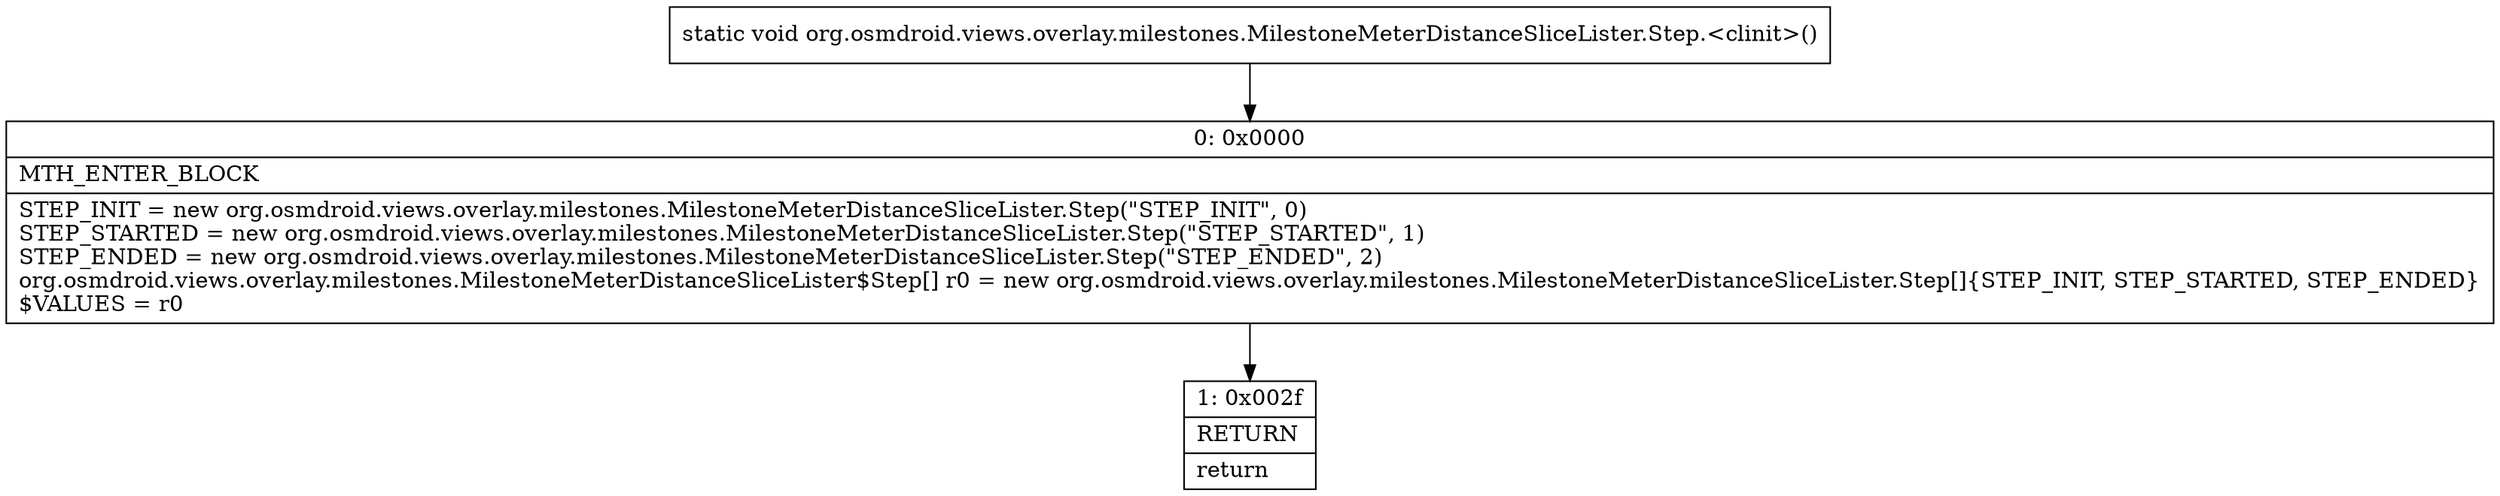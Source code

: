 digraph "CFG fororg.osmdroid.views.overlay.milestones.MilestoneMeterDistanceSliceLister.Step.\<clinit\>()V" {
Node_0 [shape=record,label="{0\:\ 0x0000|MTH_ENTER_BLOCK\l|STEP_INIT = new org.osmdroid.views.overlay.milestones.MilestoneMeterDistanceSliceLister.Step(\"STEP_INIT\", 0)\lSTEP_STARTED = new org.osmdroid.views.overlay.milestones.MilestoneMeterDistanceSliceLister.Step(\"STEP_STARTED\", 1)\lSTEP_ENDED = new org.osmdroid.views.overlay.milestones.MilestoneMeterDistanceSliceLister.Step(\"STEP_ENDED\", 2)\lorg.osmdroid.views.overlay.milestones.MilestoneMeterDistanceSliceLister$Step[] r0 = new org.osmdroid.views.overlay.milestones.MilestoneMeterDistanceSliceLister.Step[]\{STEP_INIT, STEP_STARTED, STEP_ENDED\}\l$VALUES = r0\l}"];
Node_1 [shape=record,label="{1\:\ 0x002f|RETURN\l|return\l}"];
MethodNode[shape=record,label="{static void org.osmdroid.views.overlay.milestones.MilestoneMeterDistanceSliceLister.Step.\<clinit\>() }"];
MethodNode -> Node_0;
Node_0 -> Node_1;
}

